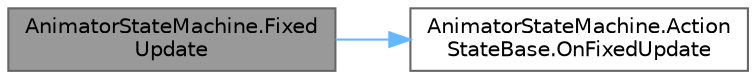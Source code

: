 digraph "AnimatorStateMachine.FixedUpdate"
{
 // LATEX_PDF_SIZE
  bgcolor="transparent";
  edge [fontname=Helvetica,fontsize=10,labelfontname=Helvetica,labelfontsize=10];
  node [fontname=Helvetica,fontsize=10,shape=box,height=0.2,width=0.4];
  rankdir="LR";
  Node1 [id="Node000001",label="AnimatorStateMachine.Fixed\lUpdate",height=0.2,width=0.4,color="gray40", fillcolor="grey60", style="filled", fontcolor="black",tooltip=" "];
  Node1 -> Node2 [id="edge1_Node000001_Node000002",color="steelblue1",style="solid",tooltip=" "];
  Node2 [id="Node000002",label="AnimatorStateMachine.Action\lStateBase.OnFixedUpdate",height=0.2,width=0.4,color="grey40", fillcolor="white", style="filled",URL="$class_animator_state_machine_1_1_action_state_base.html#a36303f7283e2c933da78c49d64749720",tooltip=" "];
}
